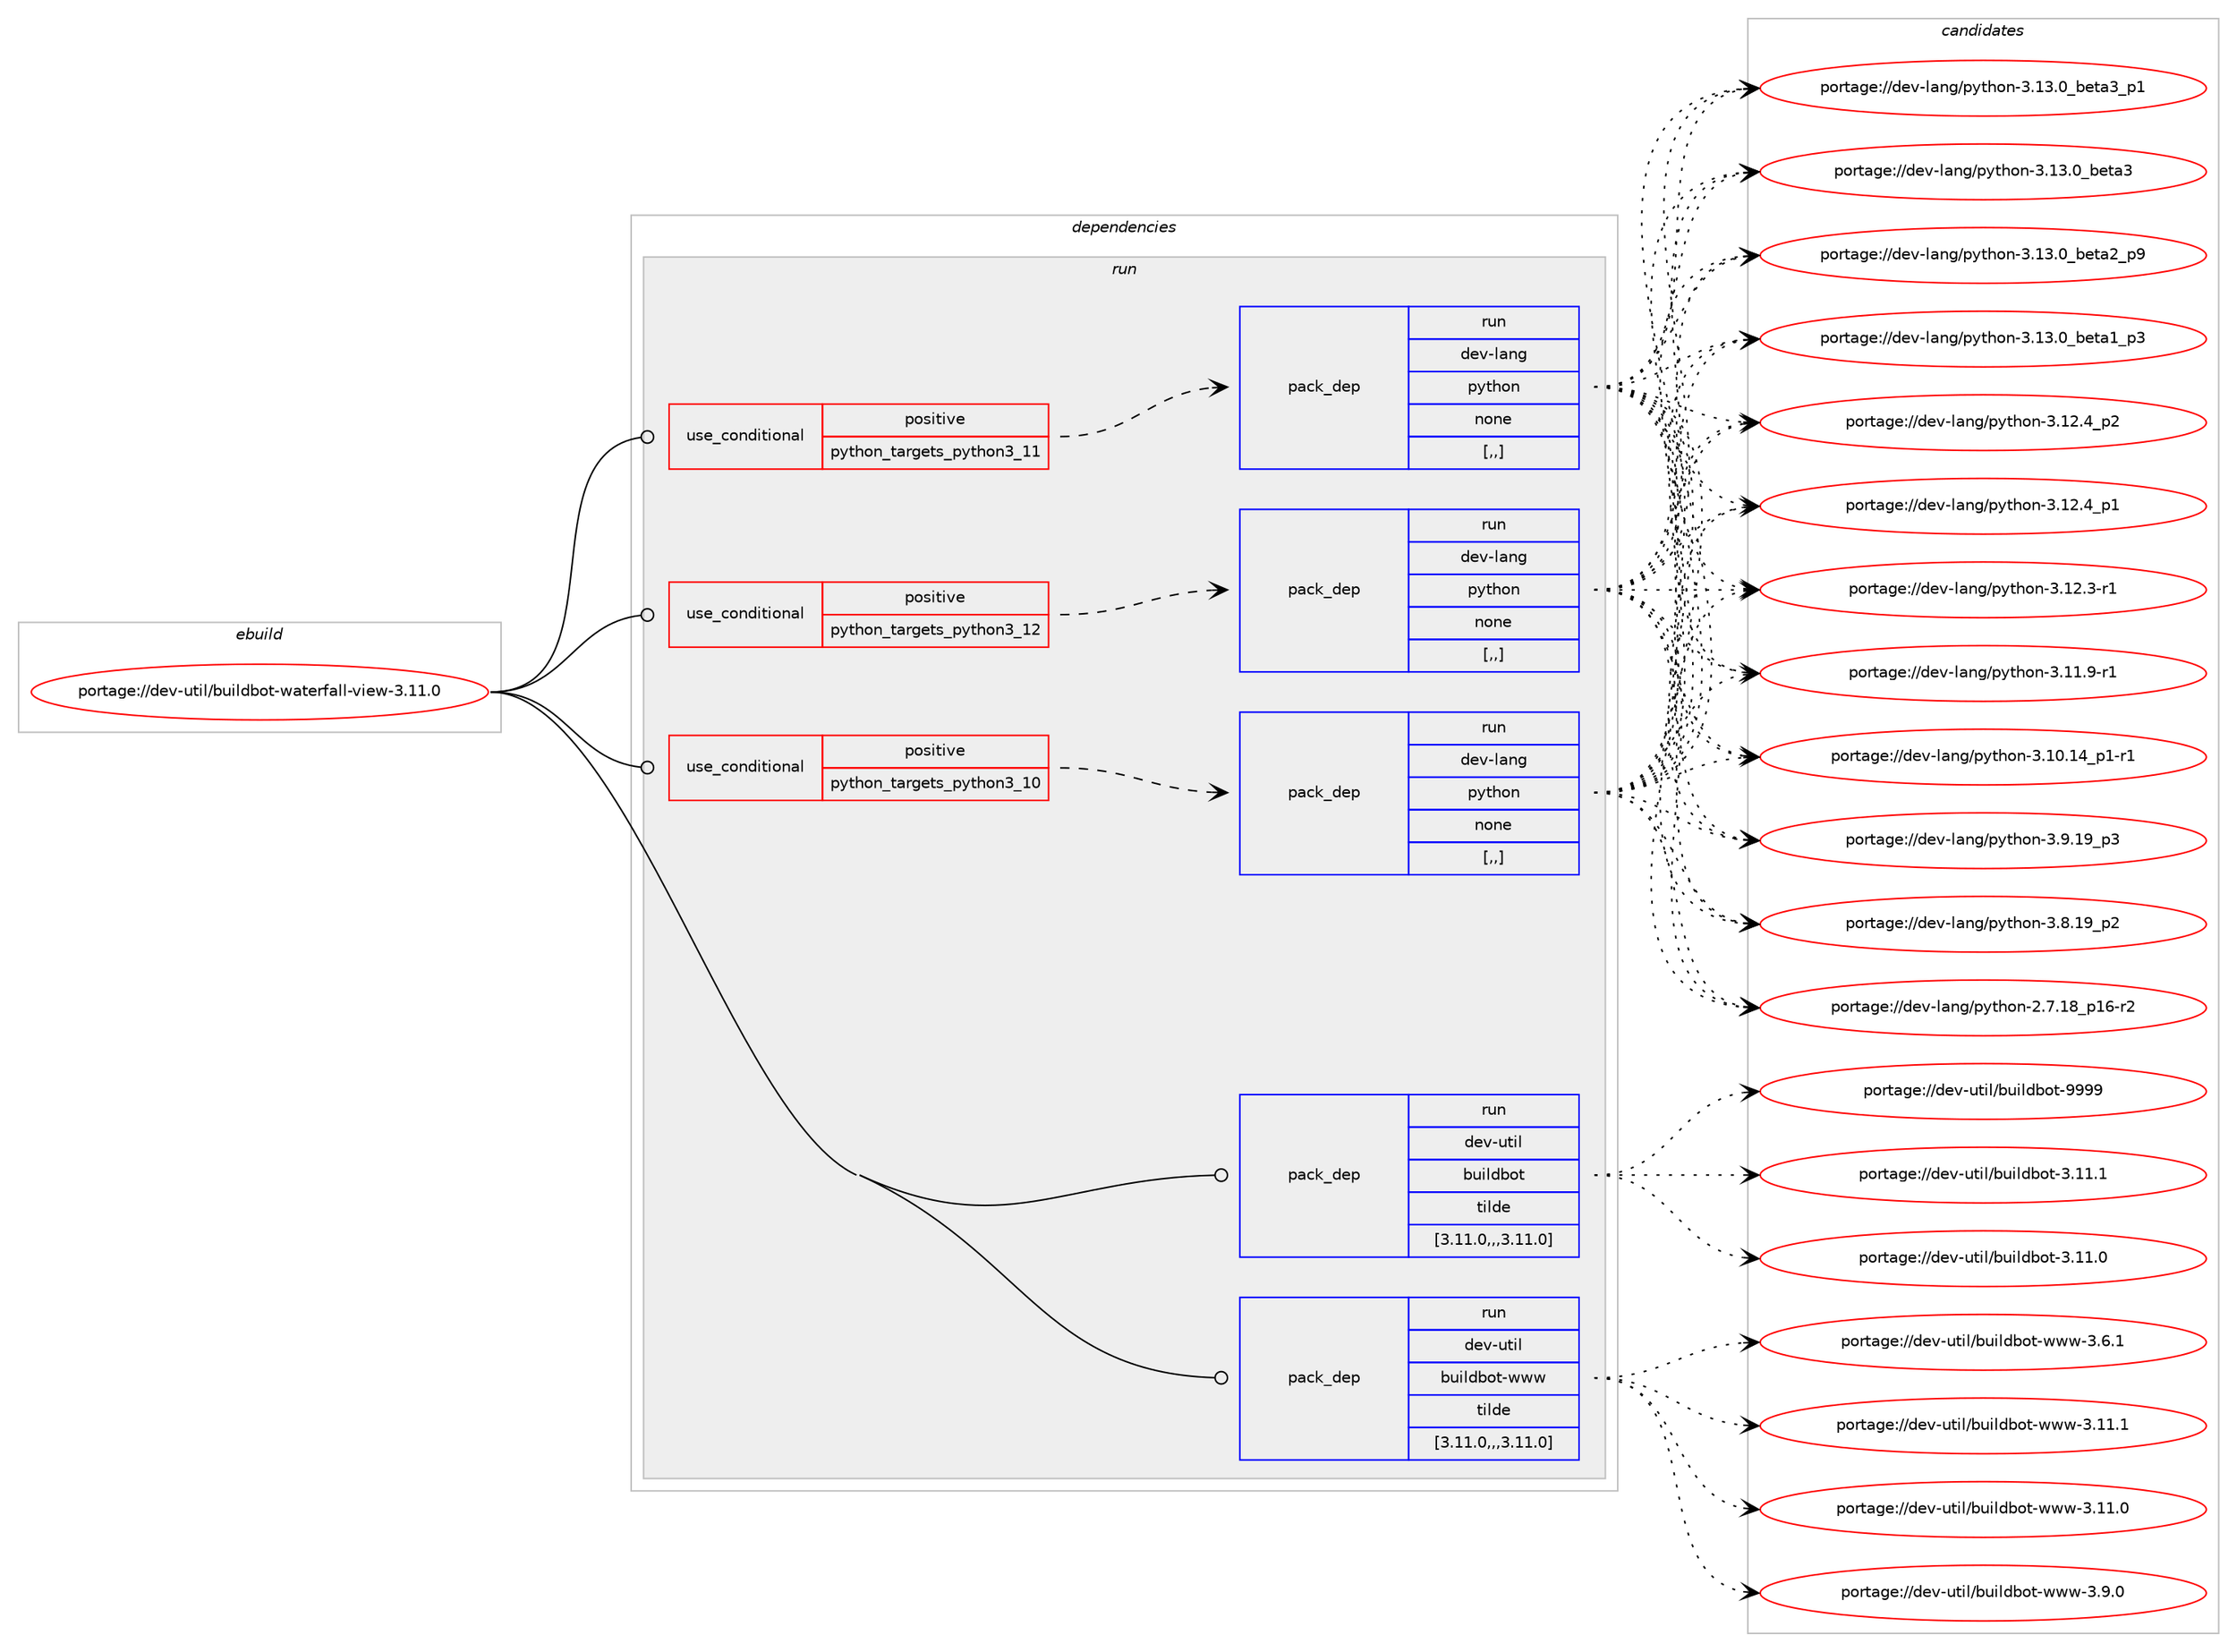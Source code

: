 digraph prolog {

# *************
# Graph options
# *************

newrank=true;
concentrate=true;
compound=true;
graph [rankdir=LR,fontname=Helvetica,fontsize=10,ranksep=1.5];#, ranksep=2.5, nodesep=0.2];
edge  [arrowhead=vee];
node  [fontname=Helvetica,fontsize=10];

# **********
# The ebuild
# **********

subgraph cluster_leftcol {
color=gray;
label=<<i>ebuild</i>>;
id [label="portage://dev-util/buildbot-waterfall-view-3.11.0", color=red, width=4, href="../dev-util/buildbot-waterfall-view-3.11.0.svg"];
}

# ****************
# The dependencies
# ****************

subgraph cluster_midcol {
color=gray;
label=<<i>dependencies</i>>;
subgraph cluster_compile {
fillcolor="#eeeeee";
style=filled;
label=<<i>compile</i>>;
}
subgraph cluster_compileandrun {
fillcolor="#eeeeee";
style=filled;
label=<<i>compile and run</i>>;
}
subgraph cluster_run {
fillcolor="#eeeeee";
style=filled;
label=<<i>run</i>>;
subgraph cond59173 {
dependency210510 [label=<<TABLE BORDER="0" CELLBORDER="1" CELLSPACING="0" CELLPADDING="4"><TR><TD ROWSPAN="3" CELLPADDING="10">use_conditional</TD></TR><TR><TD>positive</TD></TR><TR><TD>python_targets_python3_10</TD></TR></TABLE>>, shape=none, color=red];
subgraph pack149922 {
dependency210511 [label=<<TABLE BORDER="0" CELLBORDER="1" CELLSPACING="0" CELLPADDING="4" WIDTH="220"><TR><TD ROWSPAN="6" CELLPADDING="30">pack_dep</TD></TR><TR><TD WIDTH="110">run</TD></TR><TR><TD>dev-lang</TD></TR><TR><TD>python</TD></TR><TR><TD>none</TD></TR><TR><TD>[,,]</TD></TR></TABLE>>, shape=none, color=blue];
}
dependency210510:e -> dependency210511:w [weight=20,style="dashed",arrowhead="vee"];
}
id:e -> dependency210510:w [weight=20,style="solid",arrowhead="odot"];
subgraph cond59174 {
dependency210512 [label=<<TABLE BORDER="0" CELLBORDER="1" CELLSPACING="0" CELLPADDING="4"><TR><TD ROWSPAN="3" CELLPADDING="10">use_conditional</TD></TR><TR><TD>positive</TD></TR><TR><TD>python_targets_python3_11</TD></TR></TABLE>>, shape=none, color=red];
subgraph pack149923 {
dependency210513 [label=<<TABLE BORDER="0" CELLBORDER="1" CELLSPACING="0" CELLPADDING="4" WIDTH="220"><TR><TD ROWSPAN="6" CELLPADDING="30">pack_dep</TD></TR><TR><TD WIDTH="110">run</TD></TR><TR><TD>dev-lang</TD></TR><TR><TD>python</TD></TR><TR><TD>none</TD></TR><TR><TD>[,,]</TD></TR></TABLE>>, shape=none, color=blue];
}
dependency210512:e -> dependency210513:w [weight=20,style="dashed",arrowhead="vee"];
}
id:e -> dependency210512:w [weight=20,style="solid",arrowhead="odot"];
subgraph cond59175 {
dependency210514 [label=<<TABLE BORDER="0" CELLBORDER="1" CELLSPACING="0" CELLPADDING="4"><TR><TD ROWSPAN="3" CELLPADDING="10">use_conditional</TD></TR><TR><TD>positive</TD></TR><TR><TD>python_targets_python3_12</TD></TR></TABLE>>, shape=none, color=red];
subgraph pack149924 {
dependency210515 [label=<<TABLE BORDER="0" CELLBORDER="1" CELLSPACING="0" CELLPADDING="4" WIDTH="220"><TR><TD ROWSPAN="6" CELLPADDING="30">pack_dep</TD></TR><TR><TD WIDTH="110">run</TD></TR><TR><TD>dev-lang</TD></TR><TR><TD>python</TD></TR><TR><TD>none</TD></TR><TR><TD>[,,]</TD></TR></TABLE>>, shape=none, color=blue];
}
dependency210514:e -> dependency210515:w [weight=20,style="dashed",arrowhead="vee"];
}
id:e -> dependency210514:w [weight=20,style="solid",arrowhead="odot"];
subgraph pack149925 {
dependency210516 [label=<<TABLE BORDER="0" CELLBORDER="1" CELLSPACING="0" CELLPADDING="4" WIDTH="220"><TR><TD ROWSPAN="6" CELLPADDING="30">pack_dep</TD></TR><TR><TD WIDTH="110">run</TD></TR><TR><TD>dev-util</TD></TR><TR><TD>buildbot</TD></TR><TR><TD>tilde</TD></TR><TR><TD>[3.11.0,,,3.11.0]</TD></TR></TABLE>>, shape=none, color=blue];
}
id:e -> dependency210516:w [weight=20,style="solid",arrowhead="odot"];
subgraph pack149926 {
dependency210517 [label=<<TABLE BORDER="0" CELLBORDER="1" CELLSPACING="0" CELLPADDING="4" WIDTH="220"><TR><TD ROWSPAN="6" CELLPADDING="30">pack_dep</TD></TR><TR><TD WIDTH="110">run</TD></TR><TR><TD>dev-util</TD></TR><TR><TD>buildbot-www</TD></TR><TR><TD>tilde</TD></TR><TR><TD>[3.11.0,,,3.11.0]</TD></TR></TABLE>>, shape=none, color=blue];
}
id:e -> dependency210517:w [weight=20,style="solid",arrowhead="odot"];
}
}

# **************
# The candidates
# **************

subgraph cluster_choices {
rank=same;
color=gray;
label=<<i>candidates</i>>;

subgraph choice149922 {
color=black;
nodesep=1;
choice10010111845108971101034711212111610411111045514649514648959810111697519511249 [label="portage://dev-lang/python-3.13.0_beta3_p1", color=red, width=4,href="../dev-lang/python-3.13.0_beta3_p1.svg"];
choice1001011184510897110103471121211161041111104551464951464895981011169751 [label="portage://dev-lang/python-3.13.0_beta3", color=red, width=4,href="../dev-lang/python-3.13.0_beta3.svg"];
choice10010111845108971101034711212111610411111045514649514648959810111697509511257 [label="portage://dev-lang/python-3.13.0_beta2_p9", color=red, width=4,href="../dev-lang/python-3.13.0_beta2_p9.svg"];
choice10010111845108971101034711212111610411111045514649514648959810111697499511251 [label="portage://dev-lang/python-3.13.0_beta1_p3", color=red, width=4,href="../dev-lang/python-3.13.0_beta1_p3.svg"];
choice100101118451089711010347112121116104111110455146495046529511250 [label="portage://dev-lang/python-3.12.4_p2", color=red, width=4,href="../dev-lang/python-3.12.4_p2.svg"];
choice100101118451089711010347112121116104111110455146495046529511249 [label="portage://dev-lang/python-3.12.4_p1", color=red, width=4,href="../dev-lang/python-3.12.4_p1.svg"];
choice100101118451089711010347112121116104111110455146495046514511449 [label="portage://dev-lang/python-3.12.3-r1", color=red, width=4,href="../dev-lang/python-3.12.3-r1.svg"];
choice100101118451089711010347112121116104111110455146494946574511449 [label="portage://dev-lang/python-3.11.9-r1", color=red, width=4,href="../dev-lang/python-3.11.9-r1.svg"];
choice100101118451089711010347112121116104111110455146494846495295112494511449 [label="portage://dev-lang/python-3.10.14_p1-r1", color=red, width=4,href="../dev-lang/python-3.10.14_p1-r1.svg"];
choice100101118451089711010347112121116104111110455146574649579511251 [label="portage://dev-lang/python-3.9.19_p3", color=red, width=4,href="../dev-lang/python-3.9.19_p3.svg"];
choice100101118451089711010347112121116104111110455146564649579511250 [label="portage://dev-lang/python-3.8.19_p2", color=red, width=4,href="../dev-lang/python-3.8.19_p2.svg"];
choice100101118451089711010347112121116104111110455046554649569511249544511450 [label="portage://dev-lang/python-2.7.18_p16-r2", color=red, width=4,href="../dev-lang/python-2.7.18_p16-r2.svg"];
dependency210511:e -> choice10010111845108971101034711212111610411111045514649514648959810111697519511249:w [style=dotted,weight="100"];
dependency210511:e -> choice1001011184510897110103471121211161041111104551464951464895981011169751:w [style=dotted,weight="100"];
dependency210511:e -> choice10010111845108971101034711212111610411111045514649514648959810111697509511257:w [style=dotted,weight="100"];
dependency210511:e -> choice10010111845108971101034711212111610411111045514649514648959810111697499511251:w [style=dotted,weight="100"];
dependency210511:e -> choice100101118451089711010347112121116104111110455146495046529511250:w [style=dotted,weight="100"];
dependency210511:e -> choice100101118451089711010347112121116104111110455146495046529511249:w [style=dotted,weight="100"];
dependency210511:e -> choice100101118451089711010347112121116104111110455146495046514511449:w [style=dotted,weight="100"];
dependency210511:e -> choice100101118451089711010347112121116104111110455146494946574511449:w [style=dotted,weight="100"];
dependency210511:e -> choice100101118451089711010347112121116104111110455146494846495295112494511449:w [style=dotted,weight="100"];
dependency210511:e -> choice100101118451089711010347112121116104111110455146574649579511251:w [style=dotted,weight="100"];
dependency210511:e -> choice100101118451089711010347112121116104111110455146564649579511250:w [style=dotted,weight="100"];
dependency210511:e -> choice100101118451089711010347112121116104111110455046554649569511249544511450:w [style=dotted,weight="100"];
}
subgraph choice149923 {
color=black;
nodesep=1;
choice10010111845108971101034711212111610411111045514649514648959810111697519511249 [label="portage://dev-lang/python-3.13.0_beta3_p1", color=red, width=4,href="../dev-lang/python-3.13.0_beta3_p1.svg"];
choice1001011184510897110103471121211161041111104551464951464895981011169751 [label="portage://dev-lang/python-3.13.0_beta3", color=red, width=4,href="../dev-lang/python-3.13.0_beta3.svg"];
choice10010111845108971101034711212111610411111045514649514648959810111697509511257 [label="portage://dev-lang/python-3.13.0_beta2_p9", color=red, width=4,href="../dev-lang/python-3.13.0_beta2_p9.svg"];
choice10010111845108971101034711212111610411111045514649514648959810111697499511251 [label="portage://dev-lang/python-3.13.0_beta1_p3", color=red, width=4,href="../dev-lang/python-3.13.0_beta1_p3.svg"];
choice100101118451089711010347112121116104111110455146495046529511250 [label="portage://dev-lang/python-3.12.4_p2", color=red, width=4,href="../dev-lang/python-3.12.4_p2.svg"];
choice100101118451089711010347112121116104111110455146495046529511249 [label="portage://dev-lang/python-3.12.4_p1", color=red, width=4,href="../dev-lang/python-3.12.4_p1.svg"];
choice100101118451089711010347112121116104111110455146495046514511449 [label="portage://dev-lang/python-3.12.3-r1", color=red, width=4,href="../dev-lang/python-3.12.3-r1.svg"];
choice100101118451089711010347112121116104111110455146494946574511449 [label="portage://dev-lang/python-3.11.9-r1", color=red, width=4,href="../dev-lang/python-3.11.9-r1.svg"];
choice100101118451089711010347112121116104111110455146494846495295112494511449 [label="portage://dev-lang/python-3.10.14_p1-r1", color=red, width=4,href="../dev-lang/python-3.10.14_p1-r1.svg"];
choice100101118451089711010347112121116104111110455146574649579511251 [label="portage://dev-lang/python-3.9.19_p3", color=red, width=4,href="../dev-lang/python-3.9.19_p3.svg"];
choice100101118451089711010347112121116104111110455146564649579511250 [label="portage://dev-lang/python-3.8.19_p2", color=red, width=4,href="../dev-lang/python-3.8.19_p2.svg"];
choice100101118451089711010347112121116104111110455046554649569511249544511450 [label="portage://dev-lang/python-2.7.18_p16-r2", color=red, width=4,href="../dev-lang/python-2.7.18_p16-r2.svg"];
dependency210513:e -> choice10010111845108971101034711212111610411111045514649514648959810111697519511249:w [style=dotted,weight="100"];
dependency210513:e -> choice1001011184510897110103471121211161041111104551464951464895981011169751:w [style=dotted,weight="100"];
dependency210513:e -> choice10010111845108971101034711212111610411111045514649514648959810111697509511257:w [style=dotted,weight="100"];
dependency210513:e -> choice10010111845108971101034711212111610411111045514649514648959810111697499511251:w [style=dotted,weight="100"];
dependency210513:e -> choice100101118451089711010347112121116104111110455146495046529511250:w [style=dotted,weight="100"];
dependency210513:e -> choice100101118451089711010347112121116104111110455146495046529511249:w [style=dotted,weight="100"];
dependency210513:e -> choice100101118451089711010347112121116104111110455146495046514511449:w [style=dotted,weight="100"];
dependency210513:e -> choice100101118451089711010347112121116104111110455146494946574511449:w [style=dotted,weight="100"];
dependency210513:e -> choice100101118451089711010347112121116104111110455146494846495295112494511449:w [style=dotted,weight="100"];
dependency210513:e -> choice100101118451089711010347112121116104111110455146574649579511251:w [style=dotted,weight="100"];
dependency210513:e -> choice100101118451089711010347112121116104111110455146564649579511250:w [style=dotted,weight="100"];
dependency210513:e -> choice100101118451089711010347112121116104111110455046554649569511249544511450:w [style=dotted,weight="100"];
}
subgraph choice149924 {
color=black;
nodesep=1;
choice10010111845108971101034711212111610411111045514649514648959810111697519511249 [label="portage://dev-lang/python-3.13.0_beta3_p1", color=red, width=4,href="../dev-lang/python-3.13.0_beta3_p1.svg"];
choice1001011184510897110103471121211161041111104551464951464895981011169751 [label="portage://dev-lang/python-3.13.0_beta3", color=red, width=4,href="../dev-lang/python-3.13.0_beta3.svg"];
choice10010111845108971101034711212111610411111045514649514648959810111697509511257 [label="portage://dev-lang/python-3.13.0_beta2_p9", color=red, width=4,href="../dev-lang/python-3.13.0_beta2_p9.svg"];
choice10010111845108971101034711212111610411111045514649514648959810111697499511251 [label="portage://dev-lang/python-3.13.0_beta1_p3", color=red, width=4,href="../dev-lang/python-3.13.0_beta1_p3.svg"];
choice100101118451089711010347112121116104111110455146495046529511250 [label="portage://dev-lang/python-3.12.4_p2", color=red, width=4,href="../dev-lang/python-3.12.4_p2.svg"];
choice100101118451089711010347112121116104111110455146495046529511249 [label="portage://dev-lang/python-3.12.4_p1", color=red, width=4,href="../dev-lang/python-3.12.4_p1.svg"];
choice100101118451089711010347112121116104111110455146495046514511449 [label="portage://dev-lang/python-3.12.3-r1", color=red, width=4,href="../dev-lang/python-3.12.3-r1.svg"];
choice100101118451089711010347112121116104111110455146494946574511449 [label="portage://dev-lang/python-3.11.9-r1", color=red, width=4,href="../dev-lang/python-3.11.9-r1.svg"];
choice100101118451089711010347112121116104111110455146494846495295112494511449 [label="portage://dev-lang/python-3.10.14_p1-r1", color=red, width=4,href="../dev-lang/python-3.10.14_p1-r1.svg"];
choice100101118451089711010347112121116104111110455146574649579511251 [label="portage://dev-lang/python-3.9.19_p3", color=red, width=4,href="../dev-lang/python-3.9.19_p3.svg"];
choice100101118451089711010347112121116104111110455146564649579511250 [label="portage://dev-lang/python-3.8.19_p2", color=red, width=4,href="../dev-lang/python-3.8.19_p2.svg"];
choice100101118451089711010347112121116104111110455046554649569511249544511450 [label="portage://dev-lang/python-2.7.18_p16-r2", color=red, width=4,href="../dev-lang/python-2.7.18_p16-r2.svg"];
dependency210515:e -> choice10010111845108971101034711212111610411111045514649514648959810111697519511249:w [style=dotted,weight="100"];
dependency210515:e -> choice1001011184510897110103471121211161041111104551464951464895981011169751:w [style=dotted,weight="100"];
dependency210515:e -> choice10010111845108971101034711212111610411111045514649514648959810111697509511257:w [style=dotted,weight="100"];
dependency210515:e -> choice10010111845108971101034711212111610411111045514649514648959810111697499511251:w [style=dotted,weight="100"];
dependency210515:e -> choice100101118451089711010347112121116104111110455146495046529511250:w [style=dotted,weight="100"];
dependency210515:e -> choice100101118451089711010347112121116104111110455146495046529511249:w [style=dotted,weight="100"];
dependency210515:e -> choice100101118451089711010347112121116104111110455146495046514511449:w [style=dotted,weight="100"];
dependency210515:e -> choice100101118451089711010347112121116104111110455146494946574511449:w [style=dotted,weight="100"];
dependency210515:e -> choice100101118451089711010347112121116104111110455146494846495295112494511449:w [style=dotted,weight="100"];
dependency210515:e -> choice100101118451089711010347112121116104111110455146574649579511251:w [style=dotted,weight="100"];
dependency210515:e -> choice100101118451089711010347112121116104111110455146564649579511250:w [style=dotted,weight="100"];
dependency210515:e -> choice100101118451089711010347112121116104111110455046554649569511249544511450:w [style=dotted,weight="100"];
}
subgraph choice149925 {
color=black;
nodesep=1;
choice100101118451171161051084798117105108100981111164557575757 [label="portage://dev-util/buildbot-9999", color=red, width=4,href="../dev-util/buildbot-9999.svg"];
choice1001011184511711610510847981171051081009811111645514649494649 [label="portage://dev-util/buildbot-3.11.1", color=red, width=4,href="../dev-util/buildbot-3.11.1.svg"];
choice1001011184511711610510847981171051081009811111645514649494648 [label="portage://dev-util/buildbot-3.11.0", color=red, width=4,href="../dev-util/buildbot-3.11.0.svg"];
dependency210516:e -> choice100101118451171161051084798117105108100981111164557575757:w [style=dotted,weight="100"];
dependency210516:e -> choice1001011184511711610510847981171051081009811111645514649494649:w [style=dotted,weight="100"];
dependency210516:e -> choice1001011184511711610510847981171051081009811111645514649494648:w [style=dotted,weight="100"];
}
subgraph choice149926 {
color=black;
nodesep=1;
choice100101118451171161051084798117105108100981111164511911911945514649494649 [label="portage://dev-util/buildbot-www-3.11.1", color=red, width=4,href="../dev-util/buildbot-www-3.11.1.svg"];
choice100101118451171161051084798117105108100981111164511911911945514649494648 [label="portage://dev-util/buildbot-www-3.11.0", color=red, width=4,href="../dev-util/buildbot-www-3.11.0.svg"];
choice1001011184511711610510847981171051081009811111645119119119455146574648 [label="portage://dev-util/buildbot-www-3.9.0", color=red, width=4,href="../dev-util/buildbot-www-3.9.0.svg"];
choice1001011184511711610510847981171051081009811111645119119119455146544649 [label="portage://dev-util/buildbot-www-3.6.1", color=red, width=4,href="../dev-util/buildbot-www-3.6.1.svg"];
dependency210517:e -> choice100101118451171161051084798117105108100981111164511911911945514649494649:w [style=dotted,weight="100"];
dependency210517:e -> choice100101118451171161051084798117105108100981111164511911911945514649494648:w [style=dotted,weight="100"];
dependency210517:e -> choice1001011184511711610510847981171051081009811111645119119119455146574648:w [style=dotted,weight="100"];
dependency210517:e -> choice1001011184511711610510847981171051081009811111645119119119455146544649:w [style=dotted,weight="100"];
}
}

}
